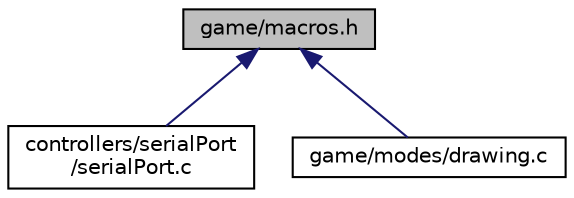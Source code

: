 digraph "game/macros.h"
{
 // LATEX_PDF_SIZE
  edge [fontname="Helvetica",fontsize="10",labelfontname="Helvetica",labelfontsize="10"];
  node [fontname="Helvetica",fontsize="10",shape=record];
  Node1 [label="game/macros.h",height=0.2,width=0.4,color="black", fillcolor="grey75", style="filled", fontcolor="black",tooltip=" "];
  Node1 -> Node2 [dir="back",color="midnightblue",fontsize="10",style="solid"];
  Node2 [label="controllers/serialPort\l/serialPort.c",height=0.2,width=0.4,color="black", fillcolor="white", style="filled",URL="$serial_port_8c.html",tooltip=" "];
  Node1 -> Node3 [dir="back",color="midnightblue",fontsize="10",style="solid"];
  Node3 [label="game/modes/drawing.c",height=0.2,width=0.4,color="black", fillcolor="white", style="filled",URL="$drawing_8c.html",tooltip=" "];
}
